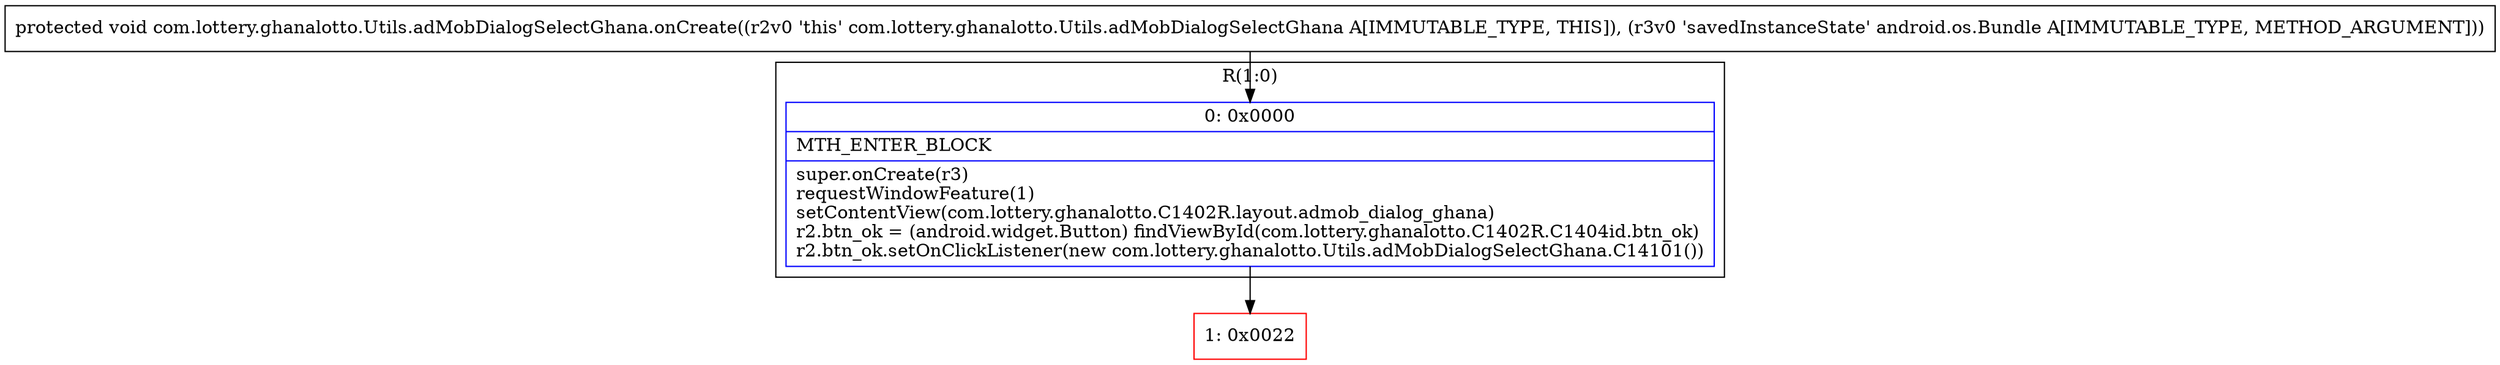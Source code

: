 digraph "CFG forcom.lottery.ghanalotto.Utils.adMobDialogSelectGhana.onCreate(Landroid\/os\/Bundle;)V" {
subgraph cluster_Region_745273265 {
label = "R(1:0)";
node [shape=record,color=blue];
Node_0 [shape=record,label="{0\:\ 0x0000|MTH_ENTER_BLOCK\l|super.onCreate(r3)\lrequestWindowFeature(1)\lsetContentView(com.lottery.ghanalotto.C1402R.layout.admob_dialog_ghana)\lr2.btn_ok = (android.widget.Button) findViewById(com.lottery.ghanalotto.C1402R.C1404id.btn_ok)\lr2.btn_ok.setOnClickListener(new com.lottery.ghanalotto.Utils.adMobDialogSelectGhana.C14101())\l}"];
}
Node_1 [shape=record,color=red,label="{1\:\ 0x0022}"];
MethodNode[shape=record,label="{protected void com.lottery.ghanalotto.Utils.adMobDialogSelectGhana.onCreate((r2v0 'this' com.lottery.ghanalotto.Utils.adMobDialogSelectGhana A[IMMUTABLE_TYPE, THIS]), (r3v0 'savedInstanceState' android.os.Bundle A[IMMUTABLE_TYPE, METHOD_ARGUMENT])) }"];
MethodNode -> Node_0;
Node_0 -> Node_1;
}

